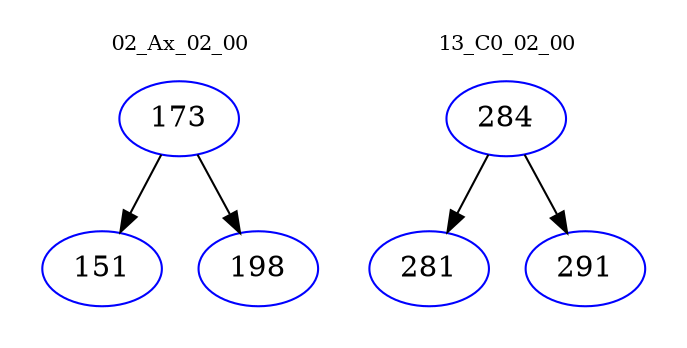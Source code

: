 digraph{
subgraph cluster_0 {
color = white
label = "02_Ax_02_00";
fontsize=10;
T0_173 [label="173", color="blue"]
T0_173 -> T0_151 [color="black"]
T0_151 [label="151", color="blue"]
T0_173 -> T0_198 [color="black"]
T0_198 [label="198", color="blue"]
}
subgraph cluster_1 {
color = white
label = "13_C0_02_00";
fontsize=10;
T1_284 [label="284", color="blue"]
T1_284 -> T1_281 [color="black"]
T1_281 [label="281", color="blue"]
T1_284 -> T1_291 [color="black"]
T1_291 [label="291", color="blue"]
}
}
